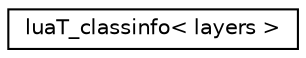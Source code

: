 digraph "Graphical Class Hierarchy"
{
 // LATEX_PDF_SIZE
  edge [fontname="Helvetica",fontsize="10",labelfontname="Helvetica",labelfontsize="10"];
  node [fontname="Helvetica",fontsize="10",shape=record];
  rankdir="LR";
  Node0 [label="luaT_classinfo\< layers \>",height=0.2,width=0.4,color="black", fillcolor="white", style="filled",URL="$structluaT__classinfo_3_01layers_01_4.html",tooltip=" "];
}
